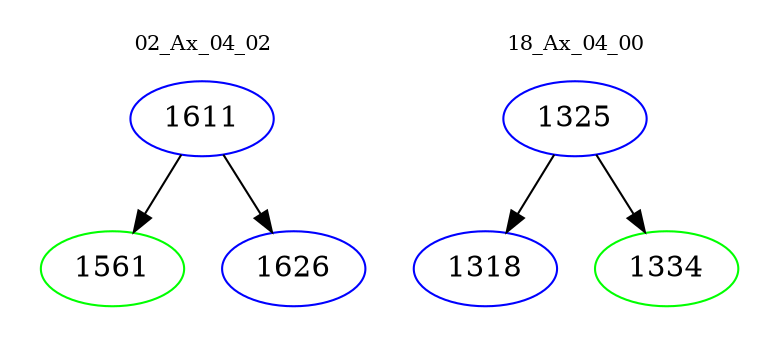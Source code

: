 digraph{
subgraph cluster_0 {
color = white
label = "02_Ax_04_02";
fontsize=10;
T0_1611 [label="1611", color="blue"]
T0_1611 -> T0_1561 [color="black"]
T0_1561 [label="1561", color="green"]
T0_1611 -> T0_1626 [color="black"]
T0_1626 [label="1626", color="blue"]
}
subgraph cluster_1 {
color = white
label = "18_Ax_04_00";
fontsize=10;
T1_1325 [label="1325", color="blue"]
T1_1325 -> T1_1318 [color="black"]
T1_1318 [label="1318", color="blue"]
T1_1325 -> T1_1334 [color="black"]
T1_1334 [label="1334", color="green"]
}
}

